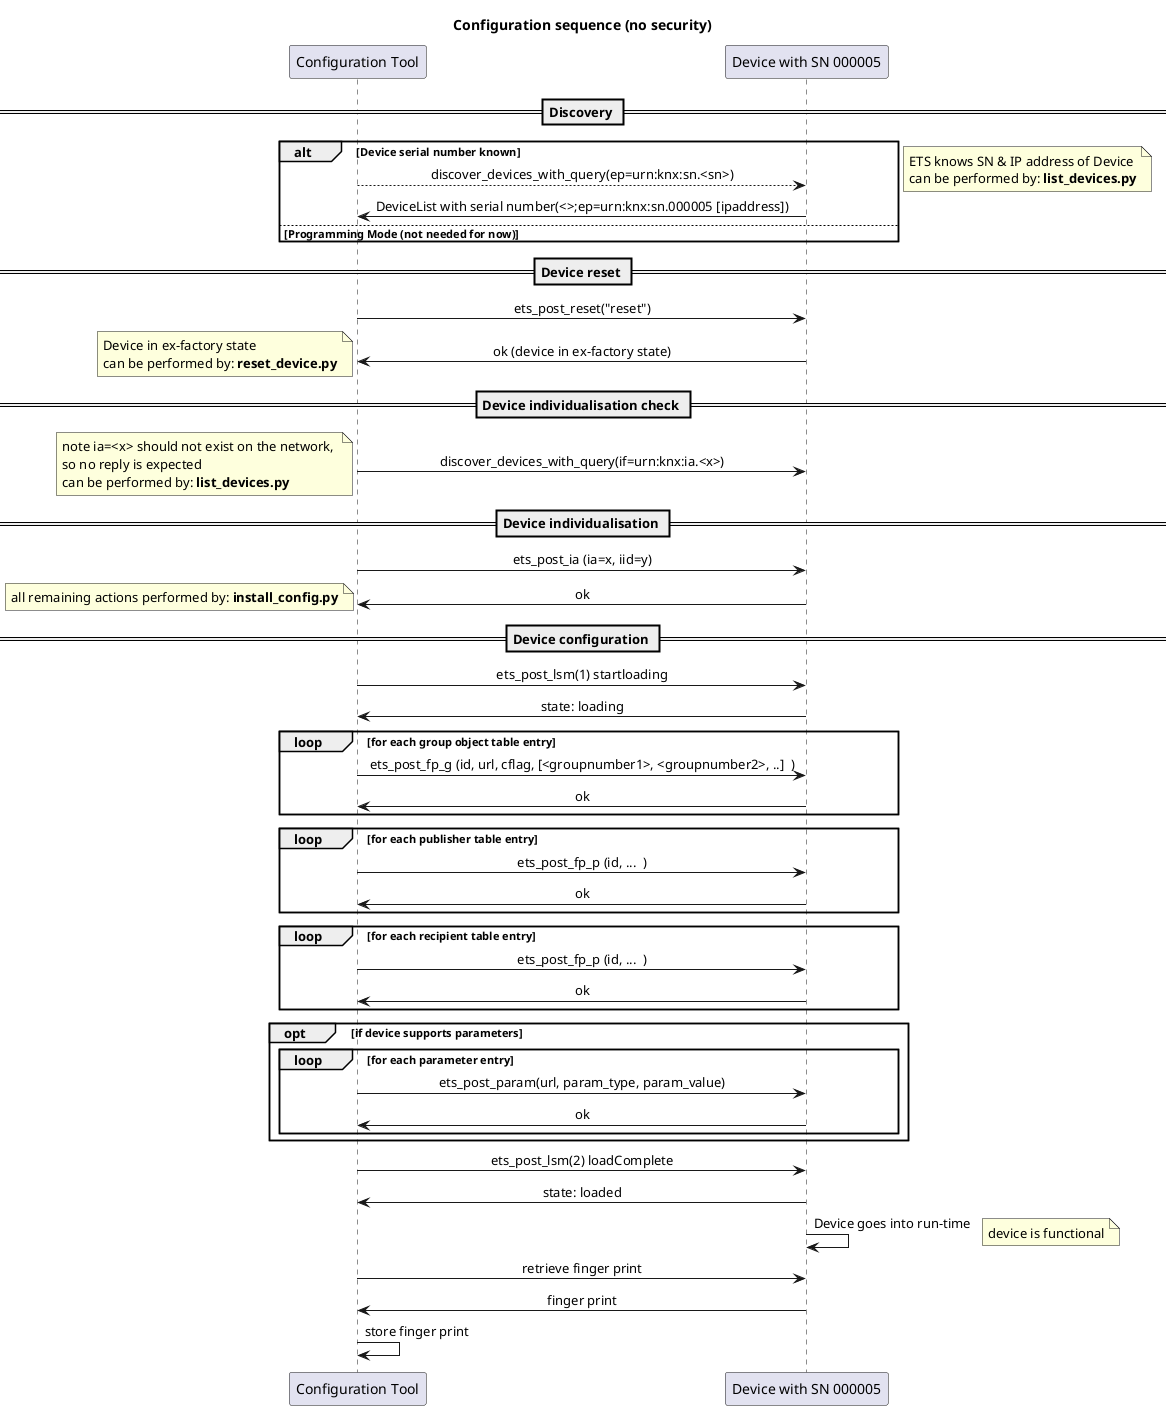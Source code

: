 @startuml
skinparam sequenceMessageAlign center
Title Configuration sequence (no security)

participant "Configuration Tool" as ETS
participant "Device with SN 000005" as Device

== Discovery ==
alt Device serial number known
ETS --> Device: discover_devices_with_query(ep=urn:knx:sn.<sn>)
ETS <- Device: DeviceList with serial number(<>;ep=urn:knx:sn.000005 [ipaddress])
else Programming Mode (not needed for now)
end

note left 
ETS knows SN & IP address of Device
can be performed by: **list_devices.py**
end note

== Device reset ==
ETS -> Device: ets_post_reset("reset") 
ETS <- Device: ok (device in ex-factory state)
note left 
Device in ex-factory state
can be performed by: **reset_device.py**
end note

== Device individualisation check ==
ETS -> Device:discover_devices_with_query(if=urn:knx:ia.<x>)
note left 
note ia=<x> should not exist on the network, 
so no reply is expected
can be performed by: **list_devices.py**
end note

== Device individualisation == 

ETS -> Device: ets_post_ia (ia=x, iid=y)
Device -> ETS: ok

note left 
all remaining actions performed by: **install_config.py**
end note

== Device configuration ==
ETS -> Device: ets_post_lsm(1) startloading
ETS <- Device: state: loading
loop for each group object table entry
ETS -> Device: ets_post_fp_g (id, url, cflag, [<groupnumber1>, <groupnumber2>, ..]  )
Device -> ETS: ok
end

loop for each publisher table entry
ETS -> Device: ets_post_fp_p (id, ...  )
Device -> ETS: ok
end

loop for each recipient table entry
ETS -> Device: ets_post_fp_p (id, ...  )
Device -> ETS: ok
end

opt if device supports parameters
loop for each parameter entry
ETS -> Device: ets_post_param(url, param_type, param_value)
Device -> ETS: ok
end
end
ETS -> Device: ets_post_lsm(2) loadComplete
Device -> ETS: state: loaded
Device -> Device: Device goes into run-time
note right : device is functional
ETS -> Device: retrieve finger print
ETS <- Device: finger print
ETS -> ETS: store finger print


@enduml
